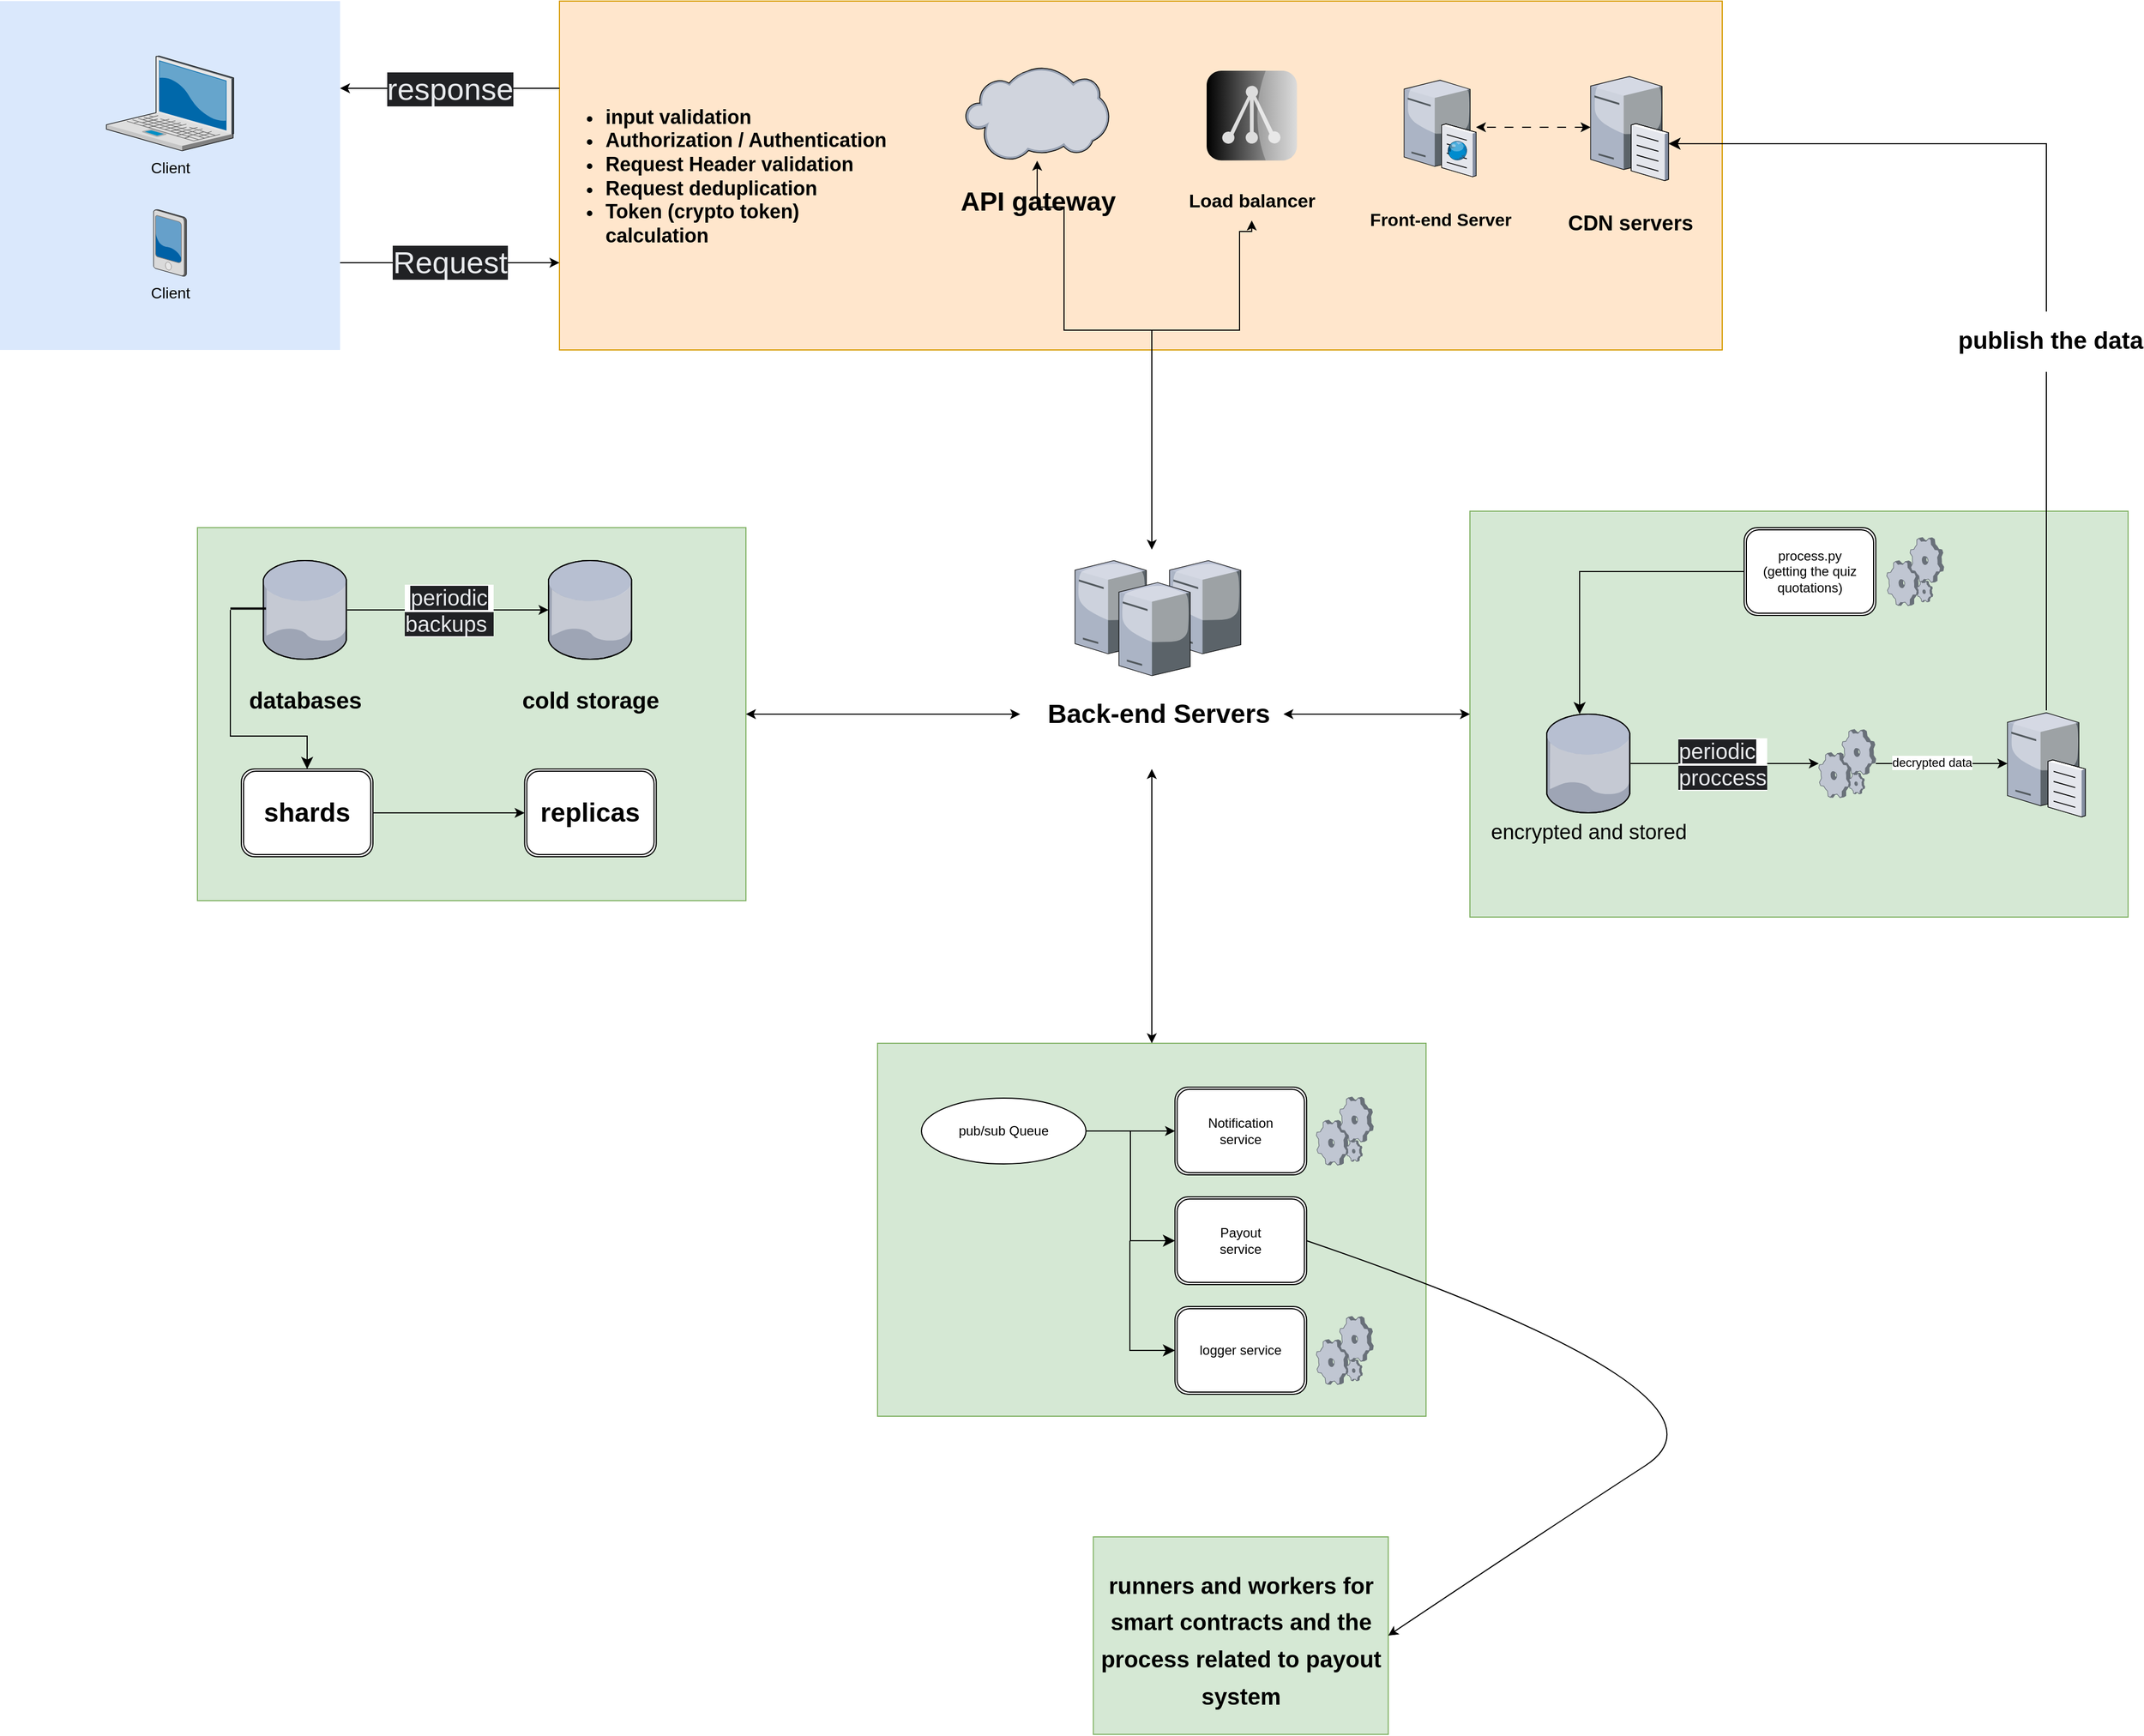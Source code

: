 <mxfile version="24.0.1" type="github">
  <diagram name="Page-1" id="e3a06f82-3646-2815-327d-82caf3d4e204">
    <mxGraphModel dx="3187" dy="1716" grid="1" gridSize="10" guides="1" tooltips="1" connect="1" arrows="1" fold="1" page="1" pageScale="1.5" pageWidth="1169" pageHeight="826" background="none" math="0" shadow="0">
      <root>
        <mxCell id="0" style=";html=1;" />
        <mxCell id="1" style=";html=1;" parent="0" />
        <mxCell id="6a7d8f32e03d9370-58" value="" style="whiteSpace=wrap;html=1;fillColor=#dae8fc;fontSize=14;strokeColor=none;verticalAlign=top;" parent="1" vertex="1">
          <mxGeometry x="190" y="250" width="310" height="318" as="geometry" />
        </mxCell>
        <mxCell id="6a7d8f32e03d9370-1" value="Client" style="verticalLabelPosition=bottom;aspect=fixed;html=1;verticalAlign=top;strokeColor=none;shape=mxgraph.citrix.laptop_2;fillColor=#66B2FF;gradientColor=#0066CC;fontSize=14;" parent="1" vertex="1">
          <mxGeometry x="287.0" y="300" width="116" height="86.5" as="geometry" />
        </mxCell>
        <mxCell id="6a7d8f32e03d9370-6" value="Client" style="verticalLabelPosition=bottom;aspect=fixed;html=1;verticalAlign=top;strokeColor=none;shape=mxgraph.citrix.pda;fillColor=#66B2FF;gradientColor=#0066CC;fontSize=14;" parent="1" vertex="1">
          <mxGeometry x="330.0" y="440" width="30" height="61" as="geometry" />
        </mxCell>
        <mxCell id="Rc0wREw-xOqywwhantwc-2" value="" style="whiteSpace=wrap;html=1;fillColor=#ffe6cc;fontSize=14;strokeColor=#d79b00;verticalAlign=top;" vertex="1" parent="1">
          <mxGeometry x="700" y="250" width="1060" height="318" as="geometry" />
        </mxCell>
        <mxCell id="Rc0wREw-xOqywwhantwc-7" value="" style="endArrow=classic;html=1;rounded=0;exitX=1;exitY=0.75;exitDx=0;exitDy=0;entryX=0;entryY=0.75;entryDx=0;entryDy=0;" edge="1" parent="1" source="6a7d8f32e03d9370-58" target="Rc0wREw-xOqywwhantwc-2">
          <mxGeometry width="50" height="50" relative="1" as="geometry">
            <mxPoint x="750" y="510" as="sourcePoint" />
            <mxPoint x="800" y="460" as="targetPoint" />
          </mxGeometry>
        </mxCell>
        <mxCell id="Rc0wREw-xOqywwhantwc-8" value="&lt;span style=&quot;color: rgb(232, 234, 237); font-family: &amp;quot;Google Sans&amp;quot;, arial, sans-serif-medium, sans-serif; font-size: 28px; text-align: left; text-wrap: wrap; background-color: rgb(32, 33, 36);&quot;&gt;Request&lt;/span&gt;" style="edgeLabel;html=1;align=center;verticalAlign=middle;resizable=0;points=[];" vertex="1" connectable="0" parent="Rc0wREw-xOqywwhantwc-7">
          <mxGeometry y="1" relative="1" as="geometry">
            <mxPoint as="offset" />
          </mxGeometry>
        </mxCell>
        <mxCell id="Rc0wREw-xOqywwhantwc-10" value="" style="endArrow=classic;html=1;rounded=0;exitX=0;exitY=0.25;exitDx=0;exitDy=0;entryX=1;entryY=0.25;entryDx=0;entryDy=0;" edge="1" parent="1" source="Rc0wREw-xOqywwhantwc-2" target="6a7d8f32e03d9370-58">
          <mxGeometry width="50" height="50" relative="1" as="geometry">
            <mxPoint x="750" y="450" as="sourcePoint" />
            <mxPoint x="800" y="400" as="targetPoint" />
          </mxGeometry>
        </mxCell>
        <mxCell id="Rc0wREw-xOqywwhantwc-11" value="&lt;span style=&quot;color: rgb(232, 234, 237); font-family: &amp;quot;Google Sans&amp;quot;, arial, sans-serif-medium, sans-serif; font-size: 28px; text-align: left; text-wrap: wrap; background-color: rgb(32, 33, 36);&quot;&gt;response&lt;/span&gt;" style="edgeLabel;html=1;align=center;verticalAlign=middle;resizable=0;points=[];" vertex="1" connectable="0" parent="Rc0wREw-xOqywwhantwc-10">
          <mxGeometry x="0.006" relative="1" as="geometry">
            <mxPoint as="offset" />
          </mxGeometry>
        </mxCell>
        <mxCell id="Rc0wREw-xOqywwhantwc-13" value="&lt;ul style=&quot;font-size: 18px;&quot;&gt;&lt;li&gt;&lt;b&gt;input validation&lt;/b&gt;&lt;/li&gt;&lt;li&gt;&lt;b&gt;Authorization / Authentication&lt;/b&gt;&lt;/li&gt;&lt;li&gt;&lt;b&gt;Request Header validation&lt;/b&gt;&lt;/li&gt;&lt;li&gt;&lt;b&gt;Request deduplication&lt;/b&gt;&lt;/li&gt;&lt;li&gt;&lt;b&gt;Token (crypto token) calculation&lt;/b&gt;&lt;/li&gt;&lt;/ul&gt;" style="text;strokeColor=none;fillColor=none;html=1;whiteSpace=wrap;verticalAlign=middle;overflow=hidden;" vertex="1" parent="1">
          <mxGeometry x="700" y="250" width="300" height="320" as="geometry" />
        </mxCell>
        <mxCell id="Rc0wREw-xOqywwhantwc-14" value="&lt;h1&gt;API gateway&lt;/h1&gt;" style="verticalLabelPosition=bottom;sketch=0;aspect=fixed;html=1;verticalAlign=top;strokeColor=none;align=center;outlineConnect=0;shape=mxgraph.citrix.cloud;" vertex="1" parent="1">
          <mxGeometry x="1070" y="310" width="131.01" height="85.5" as="geometry" />
        </mxCell>
        <mxCell id="Rc0wREw-xOqywwhantwc-19" value="" style="verticalLabelPosition=bottom;sketch=0;aspect=fixed;html=1;verticalAlign=top;strokeColor=none;align=center;outlineConnect=0;shape=mxgraph.citrix.role_appcontroller;fillColor=#CCCCCC;gradientColor=#000000;gradientDirection=south;rotation=90;" vertex="1" parent="1">
          <mxGeometry x="1290" y="313.25" width="82.25" height="82.25" as="geometry" />
        </mxCell>
        <mxCell id="Rc0wREw-xOqywwhantwc-20" value="&lt;font style=&quot;font-size: 17px;&quot;&gt;Load balancer&lt;/font&gt;" style="text;strokeColor=none;fillColor=none;html=1;fontSize=24;fontStyle=1;verticalAlign=middle;align=center;" vertex="1" parent="1">
          <mxGeometry x="1281.13" y="410" width="100" height="40" as="geometry" />
        </mxCell>
        <mxCell id="Rc0wREw-xOqywwhantwc-21" value="&lt;h1&gt;&lt;font style=&quot;font-size: 16px;&quot;&gt;Front-end Server&lt;/font&gt;&lt;/h1&gt;" style="verticalLabelPosition=bottom;sketch=0;aspect=fixed;html=1;verticalAlign=top;strokeColor=none;align=center;outlineConnect=0;shape=mxgraph.citrix.cache_server;" vertex="1" parent="1">
          <mxGeometry x="1470" y="320" width="65.54" height="90" as="geometry" />
        </mxCell>
        <mxCell id="Rc0wREw-xOqywwhantwc-22" value="&lt;h1&gt;&lt;font style=&quot;font-size: 19px;&quot;&gt;CDN servers&lt;/font&gt;&lt;/h1&gt;" style="verticalLabelPosition=bottom;sketch=0;aspect=fixed;html=1;verticalAlign=top;strokeColor=none;align=center;outlineConnect=0;shape=mxgraph.citrix.file_server;" vertex="1" parent="1">
          <mxGeometry x="1640" y="316.5" width="71" height="97" as="geometry" />
        </mxCell>
        <mxCell id="Rc0wREw-xOqywwhantwc-24" value="" style="endArrow=classic;startArrow=classic;html=1;rounded=0;dashed=1;dashPattern=8 8;" edge="1" parent="1" source="Rc0wREw-xOqywwhantwc-22" target="Rc0wREw-xOqywwhantwc-21">
          <mxGeometry width="50" height="50" relative="1" as="geometry">
            <mxPoint x="1420" y="410" as="sourcePoint" />
            <mxPoint x="1470" y="360" as="targetPoint" />
          </mxGeometry>
        </mxCell>
        <mxCell id="Rc0wREw-xOqywwhantwc-29" value="" style="group" vertex="1" connectable="0" parent="1">
          <mxGeometry x="1170" y="760" width="151.13" height="110" as="geometry" />
        </mxCell>
        <mxCell id="Rc0wREw-xOqywwhantwc-26" value="" style="verticalLabelPosition=bottom;sketch=0;aspect=fixed;html=1;verticalAlign=top;strokeColor=none;align=center;outlineConnect=0;shape=mxgraph.citrix.license_server;" vertex="1" parent="Rc0wREw-xOqywwhantwc-29">
          <mxGeometry width="65" height="85" as="geometry" />
        </mxCell>
        <mxCell id="Rc0wREw-xOqywwhantwc-27" value="" style="verticalLabelPosition=bottom;sketch=0;aspect=fixed;html=1;verticalAlign=top;strokeColor=none;align=center;outlineConnect=0;shape=mxgraph.citrix.license_server;" vertex="1" parent="Rc0wREw-xOqywwhantwc-29">
          <mxGeometry x="86.13" width="65" height="85" as="geometry" />
        </mxCell>
        <mxCell id="Rc0wREw-xOqywwhantwc-28" value="" style="verticalLabelPosition=bottom;sketch=0;aspect=fixed;html=1;verticalAlign=top;strokeColor=none;align=center;outlineConnect=0;shape=mxgraph.citrix.license_server;" vertex="1" parent="Rc0wREw-xOqywwhantwc-29">
          <mxGeometry x="40" y="20" width="65" height="85" as="geometry" />
        </mxCell>
        <mxCell id="Rc0wREw-xOqywwhantwc-38" style="edgeStyle=orthogonalEdgeStyle;rounded=0;orthogonalLoop=1;jettySize=auto;html=1;exitX=1;exitY=0;exitDx=0;exitDy=0;" edge="1" parent="1" source="Rc0wREw-xOqywwhantwc-37" target="Rc0wREw-xOqywwhantwc-20">
          <mxGeometry relative="1" as="geometry" />
        </mxCell>
        <mxCell id="Rc0wREw-xOqywwhantwc-39" style="edgeStyle=orthogonalEdgeStyle;rounded=0;orthogonalLoop=1;jettySize=auto;html=1;exitX=0;exitY=0;exitDx=0;exitDy=0;" edge="1" parent="1" source="Rc0wREw-xOqywwhantwc-37" target="Rc0wREw-xOqywwhantwc-14">
          <mxGeometry relative="1" as="geometry" />
        </mxCell>
        <mxCell id="Rc0wREw-xOqywwhantwc-37" value="" style="shape=partialRectangle;whiteSpace=wrap;html=1;bottom=1;right=1;left=1;top=0;fillColor=none;routingCenterX=-0.5;" vertex="1" parent="1">
          <mxGeometry x="1160" y="480" width="160" height="70" as="geometry" />
        </mxCell>
        <mxCell id="Rc0wREw-xOqywwhantwc-40" value="" style="endArrow=classic;html=1;rounded=0;exitX=0.5;exitY=1;exitDx=0;exitDy=0;" edge="1" parent="1" source="Rc0wREw-xOqywwhantwc-37">
          <mxGeometry width="50" height="50" relative="1" as="geometry">
            <mxPoint x="1060" y="580" as="sourcePoint" />
            <mxPoint x="1240" y="750" as="targetPoint" />
          </mxGeometry>
        </mxCell>
        <mxCell id="Rc0wREw-xOqywwhantwc-41" value="Back-end Servers" style="text;strokeColor=none;fillColor=none;html=1;fontSize=24;fontStyle=1;verticalAlign=middle;align=center;" vertex="1" parent="1">
          <mxGeometry x="1195.57" y="880" width="100" height="40" as="geometry" />
        </mxCell>
        <mxCell id="Rc0wREw-xOqywwhantwc-43" value="" style="whiteSpace=wrap;html=1;fillColor=#d5e8d4;fontSize=14;strokeColor=#82b366;verticalAlign=top;" vertex="1" parent="1">
          <mxGeometry x="370" y="730" width="500" height="340" as="geometry" />
        </mxCell>
        <mxCell id="Rc0wREw-xOqywwhantwc-47" value="&lt;h1&gt;&lt;font style=&quot;font-size: 21px;&quot;&gt;databases&lt;/font&gt;&lt;/h1&gt;" style="verticalLabelPosition=bottom;sketch=0;aspect=fixed;html=1;verticalAlign=top;strokeColor=none;align=center;outlineConnect=0;shape=mxgraph.citrix.database;" vertex="1" parent="1">
          <mxGeometry x="430" y="760" width="76.5" height="90" as="geometry" />
        </mxCell>
        <mxCell id="Rc0wREw-xOqywwhantwc-48" value="&lt;h1&gt;&lt;font style=&quot;font-size: 21px;&quot;&gt;cold storage&lt;/font&gt;&lt;/h1&gt;" style="verticalLabelPosition=bottom;sketch=0;aspect=fixed;html=1;verticalAlign=top;strokeColor=none;align=center;outlineConnect=0;shape=mxgraph.citrix.database;" vertex="1" parent="1">
          <mxGeometry x="690" y="760" width="76.5" height="90" as="geometry" />
        </mxCell>
        <mxCell id="Rc0wREw-xOqywwhantwc-49" value="" style="endArrow=classic;html=1;rounded=0;" edge="1" parent="1" source="Rc0wREw-xOqywwhantwc-47" target="Rc0wREw-xOqywwhantwc-48">
          <mxGeometry relative="1" as="geometry">
            <mxPoint x="520" y="811.91" as="sourcePoint" />
            <mxPoint x="620" y="811.91" as="targetPoint" />
          </mxGeometry>
        </mxCell>
        <mxCell id="Rc0wREw-xOqywwhantwc-50" value="&lt;span style=&quot;color: rgb(232, 234, 237); font-family: &amp;quot;Google Sans&amp;quot;, arial, sans-serif; font-size: 20px; text-align: left; text-wrap: wrap; background-color: rgb(32, 33, 36);&quot;&gt;periodic backups&lt;/span&gt;&lt;span style=&quot;background-color: rgb(32, 33, 36); color: rgb(232, 234, 237); font-family: &amp;quot;Google Sans&amp;quot;, arial, sans-serif; font-size: 20px; text-align: left; text-wrap: wrap;&quot;&gt;&amp;nbsp;&lt;/span&gt;" style="edgeLabel;resizable=0;html=1;;align=center;verticalAlign=middle;" connectable="0" vertex="1" parent="Rc0wREw-xOqywwhantwc-49">
          <mxGeometry relative="1" as="geometry" />
        </mxCell>
        <mxCell id="Rc0wREw-xOqywwhantwc-53" value="&lt;h1&gt;shards&lt;/h1&gt;" style="shape=ext;double=1;rounded=1;whiteSpace=wrap;html=1;" vertex="1" parent="1">
          <mxGeometry x="410" y="950" width="120" height="80" as="geometry" />
        </mxCell>
        <mxCell id="Rc0wREw-xOqywwhantwc-54" value="&lt;h1&gt;replicas&lt;/h1&gt;" style="shape=ext;double=1;rounded=1;whiteSpace=wrap;html=1;" vertex="1" parent="1">
          <mxGeometry x="668.25" y="950" width="120" height="80" as="geometry" />
        </mxCell>
        <mxCell id="Rc0wREw-xOqywwhantwc-55" value="" style="edgeStyle=elbowEdgeStyle;elbow=vertical;endArrow=classic;html=1;curved=0;rounded=0;endSize=8;startSize=8;entryX=0.5;entryY=0;entryDx=0;entryDy=0;" edge="1" parent="1" target="Rc0wREw-xOqywwhantwc-53">
          <mxGeometry width="50" height="50" relative="1" as="geometry">
            <mxPoint x="400" y="805" as="sourcePoint" />
            <mxPoint x="440" y="950" as="targetPoint" />
            <Array as="points">
              <mxPoint x="420" y="920" />
            </Array>
          </mxGeometry>
        </mxCell>
        <mxCell id="Rc0wREw-xOqywwhantwc-58" value="" style="line;strokeWidth=2;direction=south;html=1;rotation=90;" vertex="1" parent="1">
          <mxGeometry x="412.5" y="787.5" width="7.5" height="32.5" as="geometry" />
        </mxCell>
        <mxCell id="Rc0wREw-xOqywwhantwc-59" value="" style="endArrow=classic;html=1;rounded=0;exitX=1;exitY=0.5;exitDx=0;exitDy=0;entryX=0;entryY=0.5;entryDx=0;entryDy=0;" edge="1" parent="1" source="Rc0wREw-xOqywwhantwc-53" target="Rc0wREw-xOqywwhantwc-54">
          <mxGeometry width="50" height="50" relative="1" as="geometry">
            <mxPoint x="510" y="950" as="sourcePoint" />
            <mxPoint x="560" y="900" as="targetPoint" />
          </mxGeometry>
        </mxCell>
        <mxCell id="Rc0wREw-xOqywwhantwc-60" value="" style="endArrow=classic;startArrow=classic;html=1;rounded=0;exitX=1;exitY=0.5;exitDx=0;exitDy=0;" edge="1" parent="1" source="Rc0wREw-xOqywwhantwc-43">
          <mxGeometry width="50" height="50" relative="1" as="geometry">
            <mxPoint x="930" y="950" as="sourcePoint" />
            <mxPoint x="1120" y="900" as="targetPoint" />
          </mxGeometry>
        </mxCell>
        <mxCell id="Rc0wREw-xOqywwhantwc-61" value="" style="whiteSpace=wrap;html=1;fillColor=#d5e8d4;fontSize=14;strokeColor=#82b366;verticalAlign=top;" vertex="1" parent="1">
          <mxGeometry x="990" y="1200" width="500" height="340" as="geometry" />
        </mxCell>
        <mxCell id="Rc0wREw-xOqywwhantwc-62" value="" style="endArrow=classic;startArrow=classic;html=1;rounded=0;exitX=0.5;exitY=0;exitDx=0;exitDy=0;" edge="1" parent="1" source="Rc0wREw-xOqywwhantwc-61">
          <mxGeometry width="50" height="50" relative="1" as="geometry">
            <mxPoint x="1360" y="1190" as="sourcePoint" />
            <mxPoint x="1240" y="950" as="targetPoint" />
          </mxGeometry>
        </mxCell>
        <mxCell id="Rc0wREw-xOqywwhantwc-63" value="pub/sub Queue" style="ellipse;whiteSpace=wrap;html=1;align=center;newEdgeStyle={&quot;edgeStyle&quot;:&quot;entityRelationEdgeStyle&quot;,&quot;startArrow&quot;:&quot;none&quot;,&quot;endArrow&quot;:&quot;none&quot;,&quot;segment&quot;:10,&quot;curved&quot;:1,&quot;sourcePerimeterSpacing&quot;:0,&quot;targetPerimeterSpacing&quot;:0};treeFolding=1;treeMoving=1;" vertex="1" parent="1">
          <mxGeometry x="1030" y="1250" width="150" height="60" as="geometry" />
        </mxCell>
        <mxCell id="Rc0wREw-xOqywwhantwc-68" value="Notification&lt;div&gt;service&lt;/div&gt;" style="shape=ext;double=1;rounded=1;whiteSpace=wrap;html=1;" vertex="1" parent="1">
          <mxGeometry x="1261.13" y="1240" width="120" height="80" as="geometry" />
        </mxCell>
        <mxCell id="Rc0wREw-xOqywwhantwc-69" value="Payout&lt;div&gt;service&lt;/div&gt;" style="shape=ext;double=1;rounded=1;whiteSpace=wrap;html=1;" vertex="1" parent="1">
          <mxGeometry x="1261.13" y="1340" width="120" height="80" as="geometry" />
        </mxCell>
        <mxCell id="Rc0wREw-xOqywwhantwc-70" value="logger service" style="shape=ext;double=1;rounded=1;whiteSpace=wrap;html=1;" vertex="1" parent="1">
          <mxGeometry x="1261.13" y="1440" width="120" height="80" as="geometry" />
        </mxCell>
        <mxCell id="Rc0wREw-xOqywwhantwc-71" value="" style="edgeStyle=elbowEdgeStyle;elbow=horizontal;endArrow=classic;html=1;curved=0;rounded=0;endSize=8;startSize=8;entryX=0;entryY=0.5;entryDx=0;entryDy=0;exitX=1;exitY=0.5;exitDx=0;exitDy=0;" edge="1" parent="1" source="Rc0wREw-xOqywwhantwc-63" target="Rc0wREw-xOqywwhantwc-69">
          <mxGeometry width="50" height="50" relative="1" as="geometry">
            <mxPoint x="1230" y="1420" as="sourcePoint" />
            <mxPoint x="1280" y="1370" as="targetPoint" />
          </mxGeometry>
        </mxCell>
        <mxCell id="Rc0wREw-xOqywwhantwc-72" value="" style="endArrow=classic;html=1;rounded=0;" edge="1" parent="1" target="Rc0wREw-xOqywwhantwc-68">
          <mxGeometry width="50" height="50" relative="1" as="geometry">
            <mxPoint x="1220" y="1280" as="sourcePoint" />
            <mxPoint x="1280" y="1370" as="targetPoint" />
          </mxGeometry>
        </mxCell>
        <mxCell id="Rc0wREw-xOqywwhantwc-73" value="" style="edgeStyle=elbowEdgeStyle;elbow=horizontal;endArrow=classic;html=1;curved=0;rounded=0;endSize=8;startSize=8;entryX=0;entryY=0.5;entryDx=0;entryDy=0;" edge="1" parent="1" target="Rc0wREw-xOqywwhantwc-70">
          <mxGeometry width="50" height="50" relative="1" as="geometry">
            <mxPoint x="1220" y="1380" as="sourcePoint" />
            <mxPoint x="1280" y="1370" as="targetPoint" />
            <Array as="points">
              <mxPoint x="1220" y="1430" />
            </Array>
          </mxGeometry>
        </mxCell>
        <mxCell id="Rc0wREw-xOqywwhantwc-74" value="&lt;h1&gt;&lt;font style=&quot;font-size: 21px;&quot;&gt;runners and workers for smart contracts and the process related to payout system&lt;/font&gt;&lt;/h1&gt;" style="whiteSpace=wrap;html=1;fillColor=#d5e8d4;fontSize=14;strokeColor=#82b366;verticalAlign=top;" vertex="1" parent="1">
          <mxGeometry x="1186.7" y="1650" width="268.87" height="180" as="geometry" />
        </mxCell>
        <mxCell id="Rc0wREw-xOqywwhantwc-76" value="" style="curved=1;endArrow=classic;html=1;rounded=0;exitX=1;exitY=0.5;exitDx=0;exitDy=0;entryX=1;entryY=0.5;entryDx=0;entryDy=0;" edge="1" parent="1" source="Rc0wREw-xOqywwhantwc-69" target="Rc0wREw-xOqywwhantwc-74">
          <mxGeometry width="50" height="50" relative="1" as="geometry">
            <mxPoint x="1150" y="1560" as="sourcePoint" />
            <mxPoint x="1200" y="1510" as="targetPoint" />
            <Array as="points">
              <mxPoint x="1790" y="1520" />
              <mxPoint x="1590" y="1650" />
            </Array>
          </mxGeometry>
        </mxCell>
        <mxCell id="Rc0wREw-xOqywwhantwc-77" value="" style="whiteSpace=wrap;html=1;fillColor=#d5e8d4;fontSize=14;strokeColor=#82b366;verticalAlign=top;" vertex="1" parent="1">
          <mxGeometry x="1530" y="715" width="600" height="370" as="geometry" />
        </mxCell>
        <mxCell id="Rc0wREw-xOqywwhantwc-78" value="" style="endArrow=classic;startArrow=classic;html=1;rounded=0;entryX=0;entryY=0.5;entryDx=0;entryDy=0;" edge="1" parent="1" target="Rc0wREw-xOqywwhantwc-77">
          <mxGeometry width="50" height="50" relative="1" as="geometry">
            <mxPoint x="1360" y="900" as="sourcePoint" />
            <mxPoint x="1520" y="830" as="targetPoint" />
          </mxGeometry>
        </mxCell>
        <mxCell id="Rc0wREw-xOqywwhantwc-79" value="process.py&lt;div&gt;(getting the quiz quotations)&lt;/div&gt;" style="shape=ext;double=1;rounded=1;whiteSpace=wrap;html=1;" vertex="1" parent="1">
          <mxGeometry x="1780" y="730" width="120" height="80" as="geometry" />
        </mxCell>
        <mxCell id="Rc0wREw-xOqywwhantwc-83" value="&lt;font style=&quot;font-size: 19px;&quot;&gt;encrypted and stored&lt;/font&gt;" style="verticalLabelPosition=bottom;sketch=0;aspect=fixed;html=1;verticalAlign=top;strokeColor=none;align=center;outlineConnect=0;shape=mxgraph.citrix.database;" vertex="1" parent="1">
          <mxGeometry x="1600" y="900" width="76.5" height="90" as="geometry" />
        </mxCell>
        <mxCell id="Rc0wREw-xOqywwhantwc-84" value="" style="edgeStyle=elbowEdgeStyle;elbow=horizontal;endArrow=classic;html=1;curved=0;rounded=0;endSize=8;startSize=8;exitX=0;exitY=0.5;exitDx=0;exitDy=0;" edge="1" parent="1" source="Rc0wREw-xOqywwhantwc-79" target="Rc0wREw-xOqywwhantwc-83">
          <mxGeometry width="50" height="50" relative="1" as="geometry">
            <mxPoint x="1790" y="920" as="sourcePoint" />
            <mxPoint x="1840" y="870" as="targetPoint" />
            <Array as="points">
              <mxPoint x="1630" y="860" />
            </Array>
          </mxGeometry>
        </mxCell>
        <mxCell id="Rc0wREw-xOqywwhantwc-85" value="" style="endArrow=classic;html=1;rounded=0;" edge="1" parent="1" source="Rc0wREw-xOqywwhantwc-83" target="Rc0wREw-xOqywwhantwc-87">
          <mxGeometry relative="1" as="geometry">
            <mxPoint x="1690" y="960" as="sourcePoint" />
            <mxPoint x="1874" y="960" as="targetPoint" />
          </mxGeometry>
        </mxCell>
        <mxCell id="Rc0wREw-xOqywwhantwc-86" value="&lt;div style=&quot;text-align: left;&quot;&gt;&lt;font face=&quot;Google Sans, arial, sans-serif&quot; color=&quot;#e8eaed&quot;&gt;&lt;span style=&quot;font-size: 20px; text-wrap: wrap; background-color: rgb(32, 33, 36);&quot;&gt;periodic proccess&lt;/span&gt;&lt;/font&gt;&lt;/div&gt;" style="edgeLabel;resizable=0;html=1;;align=center;verticalAlign=middle;" connectable="0" vertex="1" parent="Rc0wREw-xOqywwhantwc-85">
          <mxGeometry relative="1" as="geometry">
            <mxPoint x="-3" as="offset" />
          </mxGeometry>
        </mxCell>
        <mxCell id="Rc0wREw-xOqywwhantwc-87" value="" style="verticalLabelPosition=bottom;sketch=0;aspect=fixed;html=1;verticalAlign=top;strokeColor=none;align=center;outlineConnect=0;shape=mxgraph.citrix.process;" vertex="1" parent="1">
          <mxGeometry x="1848" y="914" width="52" height="62" as="geometry" />
        </mxCell>
        <mxCell id="Rc0wREw-xOqywwhantwc-88" value="" style="verticalLabelPosition=bottom;sketch=0;aspect=fixed;html=1;verticalAlign=top;strokeColor=none;align=center;outlineConnect=0;shape=mxgraph.citrix.process;" vertex="1" parent="1">
          <mxGeometry x="1910" y="739" width="52" height="62" as="geometry" />
        </mxCell>
        <mxCell id="Rc0wREw-xOqywwhantwc-89" value="" style="verticalLabelPosition=bottom;sketch=0;aspect=fixed;html=1;verticalAlign=top;strokeColor=none;align=center;outlineConnect=0;shape=mxgraph.citrix.process;" vertex="1" parent="1">
          <mxGeometry x="1390" y="1249" width="52" height="62" as="geometry" />
        </mxCell>
        <mxCell id="Rc0wREw-xOqywwhantwc-90" value="" style="verticalLabelPosition=bottom;sketch=0;aspect=fixed;html=1;verticalAlign=top;strokeColor=none;align=center;outlineConnect=0;shape=mxgraph.citrix.process;" vertex="1" parent="1">
          <mxGeometry x="1390" y="1449" width="52" height="62" as="geometry" />
        </mxCell>
        <mxCell id="Rc0wREw-xOqywwhantwc-95" value="" style="verticalLabelPosition=bottom;sketch=0;aspect=fixed;html=1;verticalAlign=top;strokeColor=none;align=center;outlineConnect=0;shape=mxgraph.citrix.file_server;" vertex="1" parent="1">
          <mxGeometry x="2020" y="896.5" width="71" height="97" as="geometry" />
        </mxCell>
        <mxCell id="Rc0wREw-xOqywwhantwc-96" value="" style="endArrow=classic;html=1;rounded=0;" edge="1" parent="1" source="Rc0wREw-xOqywwhantwc-87" target="Rc0wREw-xOqywwhantwc-95">
          <mxGeometry width="50" height="50" relative="1" as="geometry">
            <mxPoint x="1860" y="970" as="sourcePoint" />
            <mxPoint x="1910" y="920" as="targetPoint" />
          </mxGeometry>
        </mxCell>
        <mxCell id="Rc0wREw-xOqywwhantwc-97" value="decrypted data" style="edgeLabel;html=1;align=center;verticalAlign=middle;resizable=0;points=[];" vertex="1" connectable="0" parent="Rc0wREw-xOqywwhantwc-96">
          <mxGeometry x="-0.146" y="1" relative="1" as="geometry">
            <mxPoint as="offset" />
          </mxGeometry>
        </mxCell>
        <mxCell id="Rc0wREw-xOqywwhantwc-98" value="" style="edgeStyle=elbowEdgeStyle;elbow=vertical;endArrow=classic;html=1;curved=0;rounded=0;endSize=8;startSize=8;" edge="1" parent="1" source="Rc0wREw-xOqywwhantwc-95" target="Rc0wREw-xOqywwhantwc-22">
          <mxGeometry width="50" height="50" relative="1" as="geometry">
            <mxPoint x="1770" y="790" as="sourcePoint" />
            <mxPoint x="1820" y="740" as="targetPoint" />
            <Array as="points">
              <mxPoint x="1910" y="380" />
            </Array>
          </mxGeometry>
        </mxCell>
        <mxCell id="Rc0wREw-xOqywwhantwc-99" value="&lt;h1&gt;publish the data&lt;/h1&gt;" style="edgeLabel;html=1;align=center;verticalAlign=middle;resizable=0;points=[];" vertex="1" connectable="0" parent="Rc0wREw-xOqywwhantwc-98">
          <mxGeometry x="-0.217" y="-3" relative="1" as="geometry">
            <mxPoint as="offset" />
          </mxGeometry>
        </mxCell>
      </root>
    </mxGraphModel>
  </diagram>
</mxfile>
